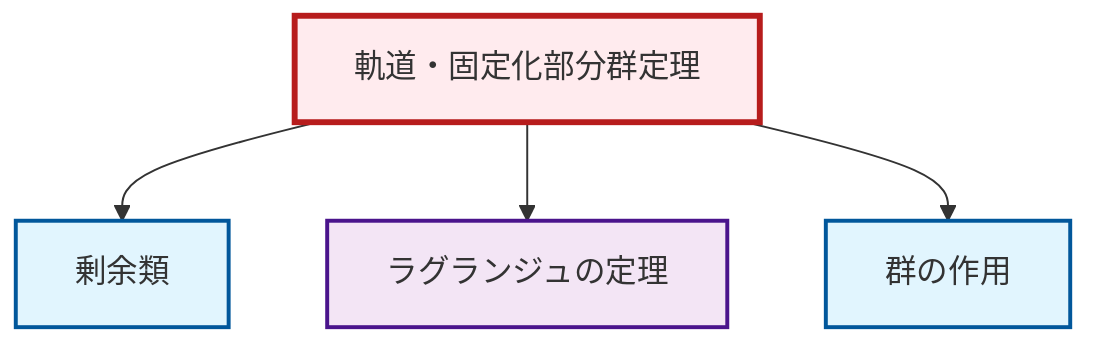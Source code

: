 graph TD
    classDef definition fill:#e1f5fe,stroke:#01579b,stroke-width:2px
    classDef theorem fill:#f3e5f5,stroke:#4a148c,stroke-width:2px
    classDef axiom fill:#fff3e0,stroke:#e65100,stroke-width:2px
    classDef example fill:#e8f5e9,stroke:#1b5e20,stroke-width:2px
    classDef current fill:#ffebee,stroke:#b71c1c,stroke-width:3px
    thm-lagrange["ラグランジュの定理"]:::theorem
    def-coset["剰余類"]:::definition
    def-group-action["群の作用"]:::definition
    thm-orbit-stabilizer["軌道・固定化部分群定理"]:::theorem
    thm-orbit-stabilizer --> def-coset
    thm-orbit-stabilizer --> thm-lagrange
    thm-orbit-stabilizer --> def-group-action
    class thm-orbit-stabilizer current